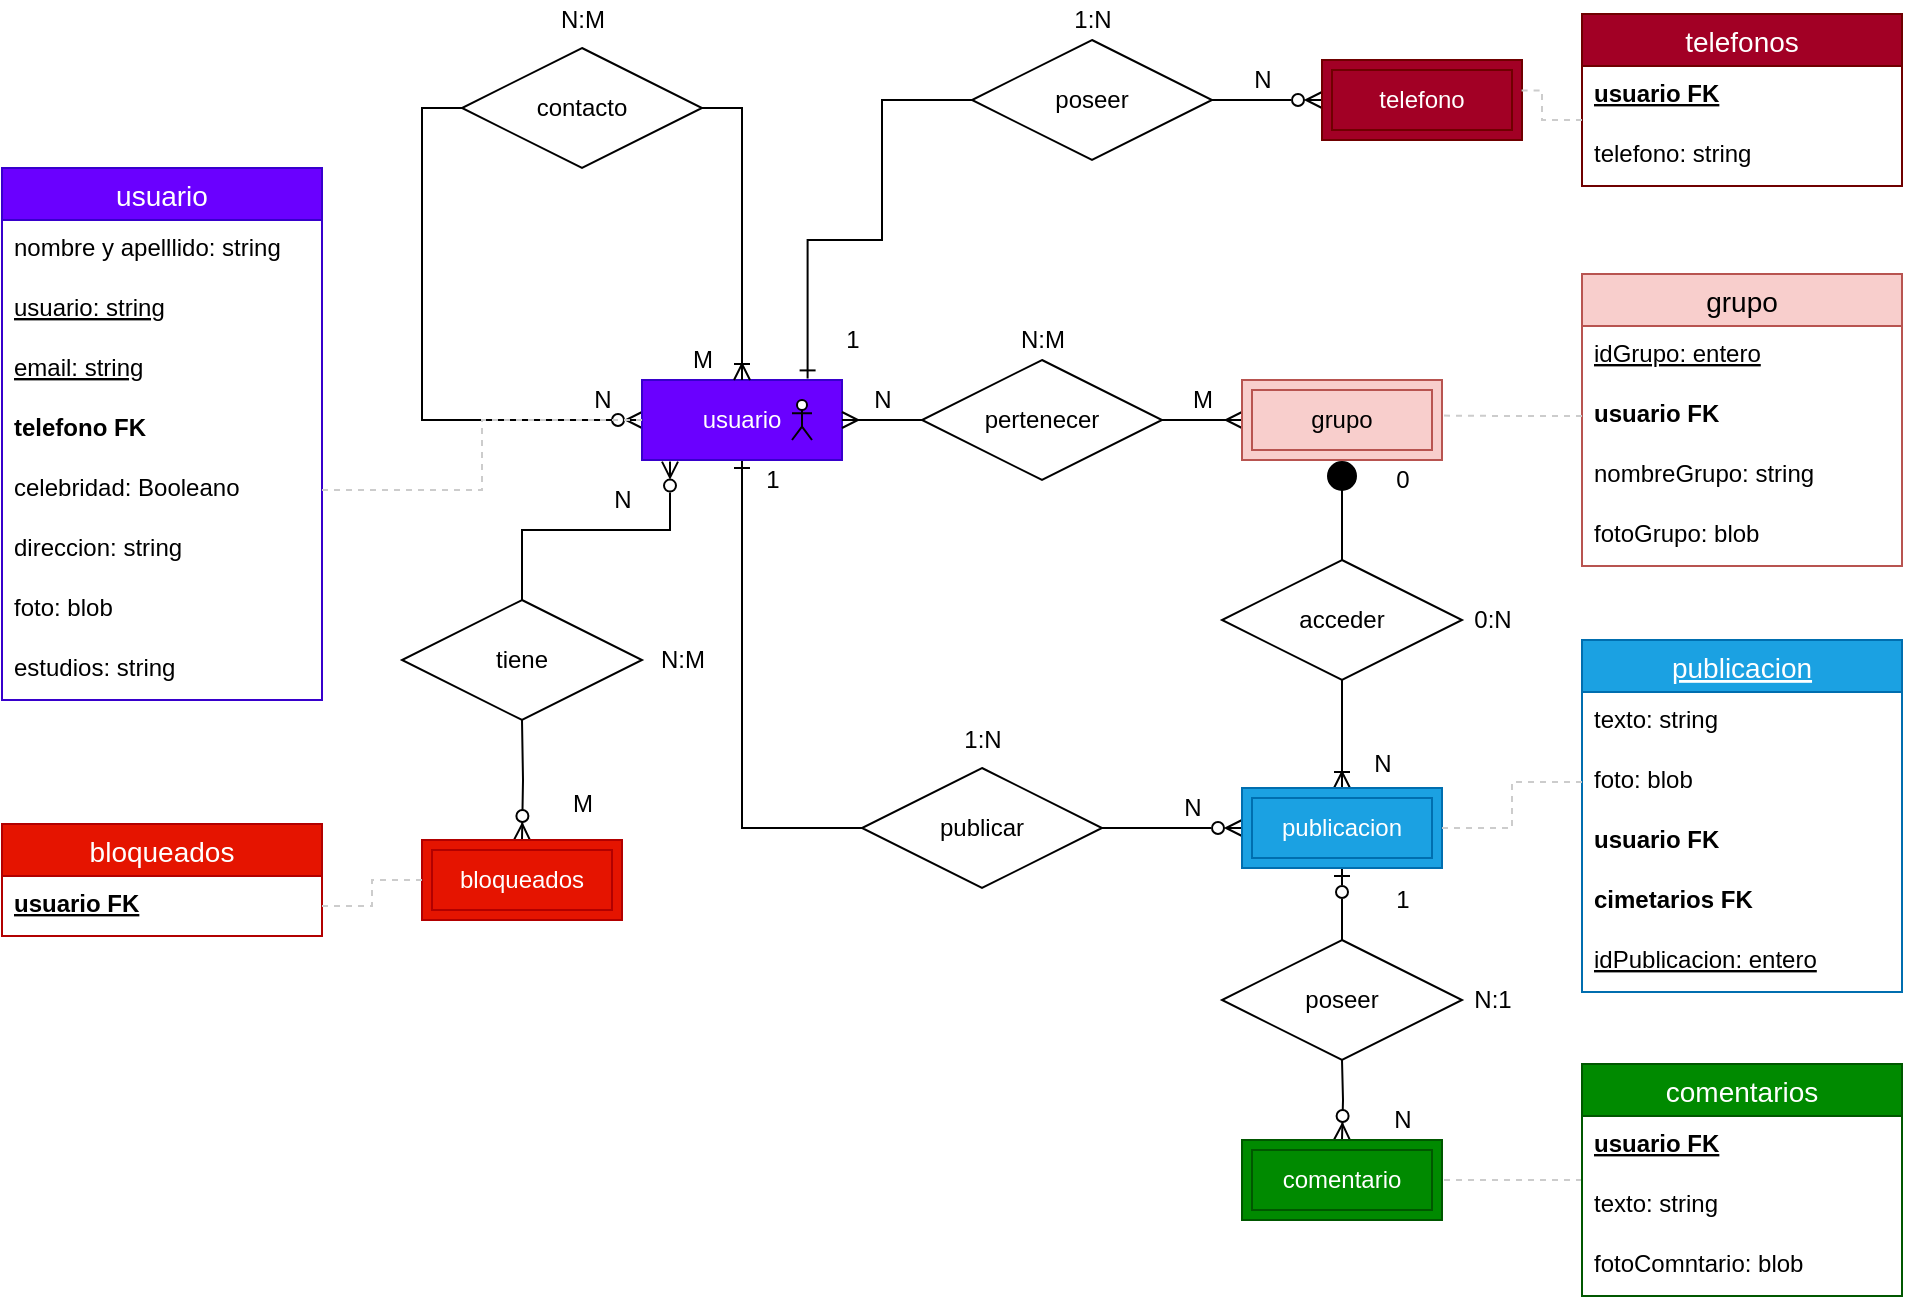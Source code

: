 <mxfile version="15.4.0" type="device"><diagram id="utExa6qjlhMPvV7G2bBK" name="Página-1"><mxGraphModel dx="1038" dy="647" grid="1" gridSize="10" guides="1" tooltips="1" connect="1" arrows="1" fold="1" page="1" pageScale="1" pageWidth="4681" pageHeight="3300" math="0" shadow="0"><root><mxCell id="0"/><mxCell id="1" parent="0"/><mxCell id="9ZTZVXuWBypK6radsxNT-4" style="edgeStyle=orthogonalEdgeStyle;rounded=0;orthogonalLoop=1;jettySize=auto;html=1;entryX=0;entryY=0.5;entryDx=0;entryDy=0;exitX=0;exitY=0.5;exitDx=0;exitDy=0;endArrow=none;endFill=0;startArrow=ERzeroToMany;startFill=1;" parent="1" source="9ZTZVXuWBypK6radsxNT-1" target="9ZTZVXuWBypK6radsxNT-2" edge="1"><mxGeometry relative="1" as="geometry"/></mxCell><mxCell id="9ZTZVXuWBypK6radsxNT-14" style="edgeStyle=orthogonalEdgeStyle;rounded=0;orthogonalLoop=1;jettySize=auto;html=1;entryX=0;entryY=0.5;entryDx=0;entryDy=0;endArrow=ERmany;endFill=0;startArrow=none;" parent="1" source="9ZTZVXuWBypK6radsxNT-13" edge="1"><mxGeometry relative="1" as="geometry"><mxPoint x="780" y="330" as="targetPoint"/></mxGeometry></mxCell><mxCell id="DDKw8yYFb16gfwCGhp_r-3" style="edgeStyle=orthogonalEdgeStyle;rounded=0;orthogonalLoop=1;jettySize=auto;html=1;entryX=0;entryY=0.5;entryDx=0;entryDy=0;endArrow=none;endFill=0;startArrow=ERone;startFill=0;" edge="1" parent="1" source="9ZTZVXuWBypK6radsxNT-1" target="9ZTZVXuWBypK6radsxNT-21"><mxGeometry relative="1" as="geometry"><Array as="points"><mxPoint x="530" y="534"/></Array></mxGeometry></mxCell><mxCell id="9ZTZVXuWBypK6radsxNT-1" value="usuario" style="whiteSpace=wrap;html=1;align=center;fillColor=#6a00ff;strokeColor=#3700CC;fontColor=#ffffff;" parent="1" vertex="1"><mxGeometry x="480" y="310" width="100" height="40" as="geometry"/></mxCell><mxCell id="9ZTZVXuWBypK6radsxNT-3" style="edgeStyle=orthogonalEdgeStyle;rounded=0;orthogonalLoop=1;jettySize=auto;html=1;entryX=0.5;entryY=0;entryDx=0;entryDy=0;endArrow=ERoneToMany;endFill=0;startArrow=none;startFill=0;" parent="1" source="9ZTZVXuWBypK6radsxNT-2" target="9ZTZVXuWBypK6radsxNT-1" edge="1"><mxGeometry relative="1" as="geometry"><Array as="points"><mxPoint x="530" y="174"/></Array></mxGeometry></mxCell><mxCell id="9ZTZVXuWBypK6radsxNT-2" value="contacto" style="shape=rhombus;perimeter=rhombusPerimeter;whiteSpace=wrap;html=1;align=center;" parent="1" vertex="1"><mxGeometry x="390" y="144" width="120" height="60" as="geometry"/></mxCell><mxCell id="DDKw8yYFb16gfwCGhp_r-10" style="edgeStyle=orthogonalEdgeStyle;rounded=0;orthogonalLoop=1;jettySize=auto;html=1;entryX=0.5;entryY=0;entryDx=0;entryDy=0;endArrow=ERoneToMany;endFill=0;startArrow=circle;startFill=1;" edge="1" parent="1"><mxGeometry relative="1" as="geometry"><mxPoint x="830" y="350" as="sourcePoint"/><mxPoint x="830" y="514" as="targetPoint"/></mxGeometry></mxCell><mxCell id="9ZTZVXuWBypK6radsxNT-13" value="pertenecer" style="shape=rhombus;perimeter=rhombusPerimeter;whiteSpace=wrap;html=1;align=center;" parent="1" vertex="1"><mxGeometry x="620" y="300" width="120" height="60" as="geometry"/></mxCell><mxCell id="9ZTZVXuWBypK6radsxNT-15" value="" style="edgeStyle=orthogonalEdgeStyle;rounded=0;orthogonalLoop=1;jettySize=auto;html=1;entryX=0;entryY=0.5;entryDx=0;entryDy=0;endArrow=none;endFill=0;startArrow=ERmany;startFill=0;" parent="1" source="9ZTZVXuWBypK6radsxNT-1" target="9ZTZVXuWBypK6radsxNT-13" edge="1"><mxGeometry relative="1" as="geometry"><mxPoint x="580" y="330" as="sourcePoint"/><mxPoint x="780" y="330" as="targetPoint"/></mxGeometry></mxCell><mxCell id="DDKw8yYFb16gfwCGhp_r-18" style="edgeStyle=orthogonalEdgeStyle;rounded=0;orthogonalLoop=1;jettySize=auto;html=1;entryX=0.14;entryY=1.02;entryDx=0;entryDy=0;entryPerimeter=0;startArrow=none;startFill=1;endArrow=ERzeroToMany;endFill=0;" edge="1" parent="1" source="DDKw8yYFb16gfwCGhp_r-19" target="9ZTZVXuWBypK6radsxNT-1"><mxGeometry relative="1" as="geometry"/></mxCell><mxCell id="DDKw8yYFb16gfwCGhp_r-4" style="edgeStyle=orthogonalEdgeStyle;rounded=0;orthogonalLoop=1;jettySize=auto;html=1;entryX=0;entryY=0.5;entryDx=0;entryDy=0;endArrow=ERzeroToMany;endFill=0;" edge="1" parent="1" source="9ZTZVXuWBypK6radsxNT-21"><mxGeometry relative="1" as="geometry"><mxPoint x="780" y="534" as="targetPoint"/></mxGeometry></mxCell><mxCell id="9ZTZVXuWBypK6radsxNT-21" value="publicar" style="shape=rhombus;perimeter=rhombusPerimeter;whiteSpace=wrap;html=1;align=center;" parent="1" vertex="1"><mxGeometry x="590" y="504" width="120" height="60" as="geometry"/></mxCell><mxCell id="DDKw8yYFb16gfwCGhp_r-9" value="acceder" style="shape=rhombus;perimeter=rhombusPerimeter;whiteSpace=wrap;html=1;align=center;" vertex="1" parent="1"><mxGeometry x="770" y="400" width="120" height="60" as="geometry"/></mxCell><mxCell id="DDKw8yYFb16gfwCGhp_r-14" style="edgeStyle=orthogonalEdgeStyle;rounded=0;orthogonalLoop=1;jettySize=auto;html=1;startArrow=none;startFill=0;endArrow=ERzeroToOne;endFill=0;entryX=0.5;entryY=1;entryDx=0;entryDy=0;" edge="1" parent="1" source="DDKw8yYFb16gfwCGhp_r-15"><mxGeometry relative="1" as="geometry"><mxPoint x="830" y="554" as="targetPoint"/></mxGeometry></mxCell><mxCell id="DDKw8yYFb16gfwCGhp_r-15" value="poseer" style="shape=rhombus;perimeter=rhombusPerimeter;whiteSpace=wrap;html=1;align=center;" vertex="1" parent="1"><mxGeometry x="770" y="590" width="120" height="60" as="geometry"/></mxCell><mxCell id="DDKw8yYFb16gfwCGhp_r-16" value="" style="edgeStyle=orthogonalEdgeStyle;rounded=0;orthogonalLoop=1;jettySize=auto;html=1;startArrow=ERzeroToMany;startFill=1;endArrow=none;endFill=0;entryX=0.5;entryY=1;entryDx=0;entryDy=0;" edge="1" parent="1" target="DDKw8yYFb16gfwCGhp_r-15"><mxGeometry relative="1" as="geometry"><mxPoint x="830" y="554" as="targetPoint"/><mxPoint x="830" y="690" as="sourcePoint"/></mxGeometry></mxCell><mxCell id="DDKw8yYFb16gfwCGhp_r-19" value="tiene" style="shape=rhombus;perimeter=rhombusPerimeter;whiteSpace=wrap;html=1;align=center;" vertex="1" parent="1"><mxGeometry x="360" y="420" width="120" height="60" as="geometry"/></mxCell><mxCell id="DDKw8yYFb16gfwCGhp_r-20" value="" style="edgeStyle=orthogonalEdgeStyle;rounded=0;orthogonalLoop=1;jettySize=auto;html=1;startArrow=ERzeroToMany;startFill=1;endArrow=none;endFill=0;entryX=0.5;entryY=1;entryDx=0;entryDy=0;" edge="1" parent="1" target="DDKw8yYFb16gfwCGhp_r-19"><mxGeometry relative="1" as="geometry"><mxPoint x="420" y="540" as="sourcePoint"/><mxPoint x="420" y="490" as="targetPoint"/></mxGeometry></mxCell><mxCell id="DDKw8yYFb16gfwCGhp_r-22" value="1:N" style="text;html=1;resizable=0;autosize=1;align=center;verticalAlign=middle;points=[];fillColor=none;strokeColor=none;rounded=0;" vertex="1" parent="1"><mxGeometry x="635" y="480" width="30" height="20" as="geometry"/></mxCell><mxCell id="DDKw8yYFb16gfwCGhp_r-23" value="1" style="text;html=1;resizable=0;autosize=1;align=center;verticalAlign=middle;points=[];fillColor=none;strokeColor=none;rounded=0;" vertex="1" parent="1"><mxGeometry x="535" y="350" width="20" height="20" as="geometry"/></mxCell><mxCell id="DDKw8yYFb16gfwCGhp_r-24" value="N" style="text;html=1;resizable=0;autosize=1;align=center;verticalAlign=middle;points=[];fillColor=none;strokeColor=none;rounded=0;" vertex="1" parent="1"><mxGeometry x="745" y="514" width="20" height="20" as="geometry"/></mxCell><mxCell id="DDKw8yYFb16gfwCGhp_r-25" value="N:M" style="text;html=1;resizable=0;autosize=1;align=center;verticalAlign=middle;points=[];fillColor=none;strokeColor=none;rounded=0;" vertex="1" parent="1"><mxGeometry x="660" y="280" width="40" height="20" as="geometry"/></mxCell><mxCell id="DDKw8yYFb16gfwCGhp_r-26" value="M" style="text;html=1;resizable=0;autosize=1;align=center;verticalAlign=middle;points=[];fillColor=none;strokeColor=none;rounded=0;" vertex="1" parent="1"><mxGeometry x="745" y="310" width="30" height="20" as="geometry"/></mxCell><mxCell id="DDKw8yYFb16gfwCGhp_r-27" value="N" style="text;html=1;resizable=0;autosize=1;align=center;verticalAlign=middle;points=[];fillColor=none;strokeColor=none;rounded=0;" vertex="1" parent="1"><mxGeometry x="590" y="310" width="20" height="20" as="geometry"/></mxCell><mxCell id="DDKw8yYFb16gfwCGhp_r-28" value="N:M" style="text;html=1;resizable=0;autosize=1;align=center;verticalAlign=middle;points=[];fillColor=none;strokeColor=none;rounded=0;" vertex="1" parent="1"><mxGeometry x="480" y="440" width="40" height="20" as="geometry"/></mxCell><mxCell id="DDKw8yYFb16gfwCGhp_r-44" value="usuario" style="swimlane;fontStyle=0;childLayout=stackLayout;horizontal=1;startSize=26;horizontalStack=0;resizeParent=1;resizeParentMax=0;resizeLast=0;collapsible=1;marginBottom=0;align=center;fontSize=14;fillColor=#6a00ff;strokeColor=#3700CC;fontColor=#ffffff;" vertex="1" parent="1"><mxGeometry x="160" y="204" width="160" height="266" as="geometry"/></mxCell><mxCell id="DDKw8yYFb16gfwCGhp_r-53" value="nombre y apelllido: string" style="text;strokeColor=none;fillColor=none;spacingLeft=4;spacingRight=4;overflow=hidden;rotatable=0;points=[[0,0.5],[1,0.5]];portConstraint=eastwest;fontSize=12;fontStyle=0" vertex="1" parent="DDKw8yYFb16gfwCGhp_r-44"><mxGeometry y="26" width="160" height="30" as="geometry"/></mxCell><mxCell id="DDKw8yYFb16gfwCGhp_r-48" value="usuario: string" style="text;strokeColor=none;fillColor=none;spacingLeft=4;spacingRight=4;overflow=hidden;rotatable=0;points=[[0,0.5],[1,0.5]];portConstraint=eastwest;fontSize=12;fontStyle=4" vertex="1" parent="DDKw8yYFb16gfwCGhp_r-44"><mxGeometry y="56" width="160" height="30" as="geometry"/></mxCell><mxCell id="DDKw8yYFb16gfwCGhp_r-45" value="email: string" style="text;strokeColor=none;fillColor=none;spacingLeft=4;spacingRight=4;overflow=hidden;rotatable=0;points=[[0,0.5],[1,0.5]];portConstraint=eastwest;fontSize=12;fontStyle=4" vertex="1" parent="DDKw8yYFb16gfwCGhp_r-44"><mxGeometry y="86" width="160" height="30" as="geometry"/></mxCell><mxCell id="DDKw8yYFb16gfwCGhp_r-47" value="telefono FK" style="text;strokeColor=none;fillColor=none;spacingLeft=4;spacingRight=4;overflow=hidden;rotatable=0;points=[[0,0.5],[1,0.5]];portConstraint=eastwest;fontSize=12;fontStyle=1" vertex="1" parent="DDKw8yYFb16gfwCGhp_r-44"><mxGeometry y="116" width="160" height="30" as="geometry"/></mxCell><mxCell id="DDKw8yYFb16gfwCGhp_r-46" value="celebridad: Booleano" style="text;strokeColor=none;fillColor=none;spacingLeft=4;spacingRight=4;overflow=hidden;rotatable=0;points=[[0,0.5],[1,0.5]];portConstraint=eastwest;fontSize=12;" vertex="1" parent="DDKw8yYFb16gfwCGhp_r-44"><mxGeometry y="146" width="160" height="30" as="geometry"/></mxCell><mxCell id="DDKw8yYFb16gfwCGhp_r-63" value="direccion: string" style="text;strokeColor=none;fillColor=none;spacingLeft=4;spacingRight=4;overflow=hidden;rotatable=0;points=[[0,0.5],[1,0.5]];portConstraint=eastwest;fontSize=12;" vertex="1" parent="DDKw8yYFb16gfwCGhp_r-44"><mxGeometry y="176" width="160" height="30" as="geometry"/></mxCell><mxCell id="DDKw8yYFb16gfwCGhp_r-64" value="foto: blob" style="text;strokeColor=none;fillColor=none;spacingLeft=4;spacingRight=4;overflow=hidden;rotatable=0;points=[[0,0.5],[1,0.5]];portConstraint=eastwest;fontSize=12;" vertex="1" parent="DDKw8yYFb16gfwCGhp_r-44"><mxGeometry y="206" width="160" height="30" as="geometry"/></mxCell><mxCell id="DDKw8yYFb16gfwCGhp_r-100" value="estudios: string" style="text;strokeColor=none;fillColor=none;spacingLeft=4;spacingRight=4;overflow=hidden;rotatable=0;points=[[0,0.5],[1,0.5]];portConstraint=eastwest;fontSize=12;" vertex="1" parent="DDKw8yYFb16gfwCGhp_r-44"><mxGeometry y="236" width="160" height="30" as="geometry"/></mxCell><mxCell id="DDKw8yYFb16gfwCGhp_r-49" value="" style="shape=umlActor;verticalLabelPosition=bottom;verticalAlign=top;html=1;outlineConnect=0;" vertex="1" parent="1"><mxGeometry x="555" y="320" width="10" height="20" as="geometry"/></mxCell><mxCell id="DDKw8yYFb16gfwCGhp_r-59" style="edgeStyle=orthogonalEdgeStyle;rounded=0;orthogonalLoop=1;jettySize=auto;html=1;entryX=0;entryY=0.5;entryDx=0;entryDy=0;startArrow=none;startFill=0;endArrow=ERzeroToMany;endFill=0;" edge="1" parent="1" source="DDKw8yYFb16gfwCGhp_r-58"><mxGeometry relative="1" as="geometry"><mxPoint x="820" y="170" as="targetPoint"/></mxGeometry></mxCell><mxCell id="DDKw8yYFb16gfwCGhp_r-60" style="edgeStyle=orthogonalEdgeStyle;rounded=0;orthogonalLoop=1;jettySize=auto;html=1;entryX=0.828;entryY=-0.02;entryDx=0;entryDy=0;entryPerimeter=0;startArrow=none;startFill=0;endArrow=ERone;endFill=0;" edge="1" parent="1" source="DDKw8yYFb16gfwCGhp_r-58" target="9ZTZVXuWBypK6radsxNT-1"><mxGeometry relative="1" as="geometry"><Array as="points"><mxPoint x="600" y="170"/><mxPoint x="600" y="240"/><mxPoint x="563" y="240"/></Array></mxGeometry></mxCell><mxCell id="DDKw8yYFb16gfwCGhp_r-58" value="poseer" style="shape=rhombus;perimeter=rhombusPerimeter;whiteSpace=wrap;html=1;align=center;" vertex="1" parent="1"><mxGeometry x="645" y="140" width="120" height="60" as="geometry"/></mxCell><mxCell id="DDKw8yYFb16gfwCGhp_r-65" value="publicacion" style="swimlane;fontStyle=4;childLayout=stackLayout;horizontal=1;startSize=26;horizontalStack=0;resizeParent=1;resizeParentMax=0;resizeLast=0;collapsible=1;marginBottom=0;align=center;fontSize=14;fillColor=#1ba1e2;strokeColor=#006EAF;fontColor=#ffffff;" vertex="1" parent="1"><mxGeometry x="950" y="440" width="160" height="176" as="geometry"/></mxCell><mxCell id="DDKw8yYFb16gfwCGhp_r-66" value="texto: string " style="text;strokeColor=none;fillColor=none;spacingLeft=4;spacingRight=4;overflow=hidden;rotatable=0;points=[[0,0.5],[1,0.5]];portConstraint=eastwest;fontSize=12;" vertex="1" parent="DDKw8yYFb16gfwCGhp_r-65"><mxGeometry y="26" width="160" height="30" as="geometry"/></mxCell><mxCell id="DDKw8yYFb16gfwCGhp_r-67" value="foto: blob" style="text;strokeColor=none;fillColor=none;spacingLeft=4;spacingRight=4;overflow=hidden;rotatable=0;points=[[0,0.5],[1,0.5]];portConstraint=eastwest;fontSize=12;" vertex="1" parent="DDKw8yYFb16gfwCGhp_r-65"><mxGeometry y="56" width="160" height="30" as="geometry"/></mxCell><mxCell id="DDKw8yYFb16gfwCGhp_r-69" value="usuario FK" style="text;strokeColor=none;fillColor=none;spacingLeft=4;spacingRight=4;overflow=hidden;rotatable=0;points=[[0,0.5],[1,0.5]];portConstraint=eastwest;fontSize=12;fontStyle=1" vertex="1" parent="DDKw8yYFb16gfwCGhp_r-65"><mxGeometry y="86" width="160" height="30" as="geometry"/></mxCell><mxCell id="DDKw8yYFb16gfwCGhp_r-70" value="cimetarios FK" style="text;strokeColor=none;fillColor=none;spacingLeft=4;spacingRight=4;overflow=hidden;rotatable=0;points=[[0,0.5],[1,0.5]];portConstraint=eastwest;fontSize=12;fontStyle=1" vertex="1" parent="DDKw8yYFb16gfwCGhp_r-65"><mxGeometry y="116" width="160" height="30" as="geometry"/></mxCell><mxCell id="DDKw8yYFb16gfwCGhp_r-71" value="idPublicacion: entero" style="text;strokeColor=none;fillColor=none;spacingLeft=4;spacingRight=4;overflow=hidden;rotatable=0;points=[[0,0.5],[1,0.5]];portConstraint=eastwest;fontSize=12;fontStyle=4" vertex="1" parent="DDKw8yYFb16gfwCGhp_r-65"><mxGeometry y="146" width="160" height="30" as="geometry"/></mxCell><mxCell id="DDKw8yYFb16gfwCGhp_r-72" value="bloqueados" style="swimlane;fontStyle=0;childLayout=stackLayout;horizontal=1;startSize=26;horizontalStack=0;resizeParent=1;resizeParentMax=0;resizeLast=0;collapsible=1;marginBottom=0;align=center;fontSize=14;fillColor=#e51400;strokeColor=#B20000;fontColor=#ffffff;" vertex="1" parent="1"><mxGeometry x="160" y="532" width="160" height="56" as="geometry"/></mxCell><mxCell id="DDKw8yYFb16gfwCGhp_r-73" value="usuario FK" style="text;strokeColor=none;fillColor=none;spacingLeft=4;spacingRight=4;overflow=hidden;rotatable=0;points=[[0,0.5],[1,0.5]];portConstraint=eastwest;fontSize=12;fontStyle=5" vertex="1" parent="DDKw8yYFb16gfwCGhp_r-72"><mxGeometry y="26" width="160" height="30" as="geometry"/></mxCell><mxCell id="DDKw8yYFb16gfwCGhp_r-77" value="telefonos" style="swimlane;fontStyle=0;childLayout=stackLayout;horizontal=1;startSize=26;horizontalStack=0;resizeParent=1;resizeParentMax=0;resizeLast=0;collapsible=1;marginBottom=0;align=center;fontSize=14;fillColor=#a20025;strokeColor=#6F0000;fontColor=#ffffff;" vertex="1" parent="1"><mxGeometry x="950" y="127" width="160" height="86" as="geometry"/></mxCell><mxCell id="DDKw8yYFb16gfwCGhp_r-78" value="usuario FK" style="text;strokeColor=none;fillColor=none;spacingLeft=4;spacingRight=4;overflow=hidden;rotatable=0;points=[[0,0.5],[1,0.5]];portConstraint=eastwest;fontSize=12;fontStyle=5" vertex="1" parent="DDKw8yYFb16gfwCGhp_r-77"><mxGeometry y="26" width="160" height="30" as="geometry"/></mxCell><mxCell id="DDKw8yYFb16gfwCGhp_r-79" value="telefono: string" style="text;strokeColor=none;fillColor=none;spacingLeft=4;spacingRight=4;overflow=hidden;rotatable=0;points=[[0,0.5],[1,0.5]];portConstraint=eastwest;fontSize=12;fontStyle=0" vertex="1" parent="DDKw8yYFb16gfwCGhp_r-77"><mxGeometry y="56" width="160" height="30" as="geometry"/></mxCell><mxCell id="DDKw8yYFb16gfwCGhp_r-80" value="telefono" style="shape=ext;margin=3;double=1;whiteSpace=wrap;html=1;align=center;fillColor=#a20025;strokeColor=#6F0000;fontColor=#ffffff;" vertex="1" parent="1"><mxGeometry x="820" y="150" width="100" height="40" as="geometry"/></mxCell><mxCell id="DDKw8yYFb16gfwCGhp_r-81" value="bloqueados" style="shape=ext;margin=3;double=1;whiteSpace=wrap;html=1;align=center;fillColor=#e51400;strokeColor=#B20000;fontColor=#ffffff;" vertex="1" parent="1"><mxGeometry x="370" y="540" width="100" height="40" as="geometry"/></mxCell><mxCell id="DDKw8yYFb16gfwCGhp_r-82" value="publicacion" style="shape=ext;margin=3;double=1;whiteSpace=wrap;html=1;align=center;fillColor=#1ba1e2;strokeColor=#006EAF;fontColor=#ffffff;" vertex="1" parent="1"><mxGeometry x="780" y="514" width="100" height="40" as="geometry"/></mxCell><mxCell id="DDKw8yYFb16gfwCGhp_r-83" value="grupo" style="swimlane;fontStyle=0;childLayout=stackLayout;horizontal=1;startSize=26;horizontalStack=0;resizeParent=1;resizeParentMax=0;resizeLast=0;collapsible=1;marginBottom=0;align=center;fontSize=14;fillColor=#f8cecc;strokeColor=#b85450;" vertex="1" parent="1"><mxGeometry x="950" y="257" width="160" height="146" as="geometry"/></mxCell><mxCell id="DDKw8yYFb16gfwCGhp_r-85" value="idGrupo: entero" style="text;strokeColor=none;fillColor=none;spacingLeft=4;spacingRight=4;overflow=hidden;rotatable=0;points=[[0,0.5],[1,0.5]];portConstraint=eastwest;fontSize=12;fontStyle=4" vertex="1" parent="DDKw8yYFb16gfwCGhp_r-83"><mxGeometry y="26" width="160" height="30" as="geometry"/></mxCell><mxCell id="DDKw8yYFb16gfwCGhp_r-86" value="usuario FK" style="text;strokeColor=none;fillColor=none;spacingLeft=4;spacingRight=4;overflow=hidden;rotatable=0;points=[[0,0.5],[1,0.5]];portConstraint=eastwest;fontSize=12;fontStyle=1" vertex="1" parent="DDKw8yYFb16gfwCGhp_r-83"><mxGeometry y="56" width="160" height="30" as="geometry"/></mxCell><mxCell id="DDKw8yYFb16gfwCGhp_r-87" value="nombreGrupo: string" style="text;strokeColor=none;fillColor=none;spacingLeft=4;spacingRight=4;overflow=hidden;rotatable=0;points=[[0,0.5],[1,0.5]];portConstraint=eastwest;fontSize=12;fontStyle=0" vertex="1" parent="DDKw8yYFb16gfwCGhp_r-83"><mxGeometry y="86" width="160" height="30" as="geometry"/></mxCell><mxCell id="DDKw8yYFb16gfwCGhp_r-88" value="fotoGrupo: blob" style="text;strokeColor=none;fillColor=none;spacingLeft=4;spacingRight=4;overflow=hidden;rotatable=0;points=[[0,0.5],[1,0.5]];portConstraint=eastwest;fontSize=12;fontStyle=0" vertex="1" parent="DDKw8yYFb16gfwCGhp_r-83"><mxGeometry y="116" width="160" height="30" as="geometry"/></mxCell><mxCell id="DDKw8yYFb16gfwCGhp_r-101" style="edgeStyle=orthogonalEdgeStyle;rounded=0;orthogonalLoop=1;jettySize=auto;html=1;entryX=1;entryY=0.5;entryDx=0;entryDy=0;startArrow=none;startFill=0;endArrow=none;endFill=0;dashed=1;fillColor=#eeeeee;strokeColor=#CCCCCC;" edge="1" parent="1" source="DDKw8yYFb16gfwCGhp_r-94" target="DDKw8yYFb16gfwCGhp_r-99"><mxGeometry relative="1" as="geometry"/></mxCell><mxCell id="DDKw8yYFb16gfwCGhp_r-94" value="comentarios" style="swimlane;fontStyle=0;childLayout=stackLayout;horizontal=1;startSize=26;horizontalStack=0;resizeParent=1;resizeParentMax=0;resizeLast=0;collapsible=1;marginBottom=0;align=center;fontSize=14;fillColor=#008a00;strokeColor=#005700;fontColor=#ffffff;" vertex="1" parent="1"><mxGeometry x="950" y="652" width="160" height="116" as="geometry"/></mxCell><mxCell id="DDKw8yYFb16gfwCGhp_r-95" value="usuario FK" style="text;strokeColor=none;fillColor=none;spacingLeft=4;spacingRight=4;overflow=hidden;rotatable=0;points=[[0,0.5],[1,0.5]];portConstraint=eastwest;fontSize=12;fontStyle=5" vertex="1" parent="DDKw8yYFb16gfwCGhp_r-94"><mxGeometry y="26" width="160" height="30" as="geometry"/></mxCell><mxCell id="DDKw8yYFb16gfwCGhp_r-96" value="texto: string" style="text;strokeColor=none;fillColor=none;spacingLeft=4;spacingRight=4;overflow=hidden;rotatable=0;points=[[0,0.5],[1,0.5]];portConstraint=eastwest;fontSize=12;fontStyle=0" vertex="1" parent="DDKw8yYFb16gfwCGhp_r-94"><mxGeometry y="56" width="160" height="30" as="geometry"/></mxCell><mxCell id="DDKw8yYFb16gfwCGhp_r-97" value="fotoComntario: blob" style="text;strokeColor=none;fillColor=none;spacingLeft=4;spacingRight=4;overflow=hidden;rotatable=0;points=[[0,0.5],[1,0.5]];portConstraint=eastwest;fontSize=12;fontStyle=0" vertex="1" parent="DDKw8yYFb16gfwCGhp_r-94"><mxGeometry y="86" width="160" height="30" as="geometry"/></mxCell><mxCell id="DDKw8yYFb16gfwCGhp_r-98" value="grupo" style="shape=ext;margin=3;double=1;whiteSpace=wrap;html=1;align=center;fillColor=#f8cecc;strokeColor=#b85450;" vertex="1" parent="1"><mxGeometry x="780" y="310" width="100" height="40" as="geometry"/></mxCell><mxCell id="DDKw8yYFb16gfwCGhp_r-99" value="comentario" style="shape=ext;margin=3;double=1;whiteSpace=wrap;html=1;align=center;fillColor=#008a00;strokeColor=#005700;fontColor=#ffffff;" vertex="1" parent="1"><mxGeometry x="780" y="690" width="100" height="40" as="geometry"/></mxCell><mxCell id="DDKw8yYFb16gfwCGhp_r-102" style="edgeStyle=orthogonalEdgeStyle;rounded=0;orthogonalLoop=1;jettySize=auto;html=1;entryX=1;entryY=0.5;entryDx=0;entryDy=0;dashed=1;startArrow=none;startFill=0;endArrow=none;endFill=0;fillColor=#eeeeee;strokeColor=#CCCCCC;" edge="1" parent="1" source="DDKw8yYFb16gfwCGhp_r-67" target="DDKw8yYFb16gfwCGhp_r-82"><mxGeometry relative="1" as="geometry"/></mxCell><mxCell id="DDKw8yYFb16gfwCGhp_r-103" style="edgeStyle=orthogonalEdgeStyle;rounded=0;orthogonalLoop=1;jettySize=auto;html=1;entryX=0.999;entryY=0.445;entryDx=0;entryDy=0;dashed=1;startArrow=none;startFill=0;endArrow=none;endFill=0;entryPerimeter=0;fillColor=#eeeeee;strokeColor=#CCCCCC;" edge="1" parent="1" source="DDKw8yYFb16gfwCGhp_r-86" target="DDKw8yYFb16gfwCGhp_r-98"><mxGeometry relative="1" as="geometry"/></mxCell><mxCell id="DDKw8yYFb16gfwCGhp_r-106" style="edgeStyle=orthogonalEdgeStyle;rounded=0;orthogonalLoop=1;jettySize=auto;html=1;entryX=0.993;entryY=0.381;entryDx=0;entryDy=0;entryPerimeter=0;dashed=1;startArrow=none;startFill=0;endArrow=none;endFill=0;strokeColor=#CCCCCC;" edge="1" parent="1" source="DDKw8yYFb16gfwCGhp_r-78" target="DDKw8yYFb16gfwCGhp_r-80"><mxGeometry relative="1" as="geometry"><Array as="points"><mxPoint x="930" y="180"/><mxPoint x="930" y="165"/></Array></mxGeometry></mxCell><mxCell id="DDKw8yYFb16gfwCGhp_r-107" style="edgeStyle=orthogonalEdgeStyle;rounded=0;orthogonalLoop=1;jettySize=auto;html=1;dashed=1;startArrow=none;startFill=0;endArrow=none;endFill=0;strokeColor=#CCCCCC;" edge="1" parent="1" source="DDKw8yYFb16gfwCGhp_r-46" target="9ZTZVXuWBypK6radsxNT-1"><mxGeometry relative="1" as="geometry"/></mxCell><mxCell id="DDKw8yYFb16gfwCGhp_r-108" style="edgeStyle=orthogonalEdgeStyle;rounded=0;orthogonalLoop=1;jettySize=auto;html=1;dashed=1;startArrow=none;startFill=0;endArrow=none;endFill=0;strokeColor=#CCCCCC;" edge="1" parent="1" source="DDKw8yYFb16gfwCGhp_r-73" target="DDKw8yYFb16gfwCGhp_r-81"><mxGeometry relative="1" as="geometry"/></mxCell><mxCell id="DDKw8yYFb16gfwCGhp_r-110" value="1:N" style="text;html=1;resizable=0;autosize=1;align=center;verticalAlign=middle;points=[];fillColor=none;strokeColor=none;rounded=0;" vertex="1" parent="1"><mxGeometry x="690" y="120" width="30" height="20" as="geometry"/></mxCell><mxCell id="DDKw8yYFb16gfwCGhp_r-111" value="N" style="text;html=1;resizable=0;autosize=1;align=center;verticalAlign=middle;points=[];fillColor=none;strokeColor=none;rounded=0;" vertex="1" parent="1"><mxGeometry x="780" y="150" width="20" height="20" as="geometry"/></mxCell><mxCell id="DDKw8yYFb16gfwCGhp_r-112" value="1" style="text;html=1;resizable=0;autosize=1;align=center;verticalAlign=middle;points=[];fillColor=none;strokeColor=none;rounded=0;" vertex="1" parent="1"><mxGeometry x="575" y="280" width="20" height="20" as="geometry"/></mxCell><mxCell id="DDKw8yYFb16gfwCGhp_r-113" value="N" style="text;html=1;resizable=0;autosize=1;align=center;verticalAlign=middle;points=[];fillColor=none;strokeColor=none;rounded=0;" vertex="1" parent="1"><mxGeometry x="460" y="360" width="20" height="20" as="geometry"/></mxCell><mxCell id="DDKw8yYFb16gfwCGhp_r-114" value="M" style="text;html=1;resizable=0;autosize=1;align=center;verticalAlign=middle;points=[];fillColor=none;strokeColor=none;rounded=0;" vertex="1" parent="1"><mxGeometry x="435" y="512" width="30" height="20" as="geometry"/></mxCell><mxCell id="DDKw8yYFb16gfwCGhp_r-115" value="N:1" style="text;html=1;resizable=0;autosize=1;align=center;verticalAlign=middle;points=[];fillColor=none;strokeColor=none;rounded=0;" vertex="1" parent="1"><mxGeometry x="890" y="610" width="30" height="20" as="geometry"/></mxCell><mxCell id="DDKw8yYFb16gfwCGhp_r-116" value="N" style="text;html=1;resizable=0;autosize=1;align=center;verticalAlign=middle;points=[];fillColor=none;strokeColor=none;rounded=0;" vertex="1" parent="1"><mxGeometry x="850" y="670" width="20" height="20" as="geometry"/></mxCell><mxCell id="DDKw8yYFb16gfwCGhp_r-117" value="1" style="text;html=1;resizable=0;autosize=1;align=center;verticalAlign=middle;points=[];fillColor=none;strokeColor=none;rounded=0;" vertex="1" parent="1"><mxGeometry x="850" y="560" width="20" height="20" as="geometry"/></mxCell><mxCell id="DDKw8yYFb16gfwCGhp_r-118" value="N:M" style="text;html=1;resizable=0;autosize=1;align=center;verticalAlign=middle;points=[];fillColor=none;strokeColor=none;rounded=0;" vertex="1" parent="1"><mxGeometry x="430" y="120" width="40" height="20" as="geometry"/></mxCell><mxCell id="DDKw8yYFb16gfwCGhp_r-119" value="M" style="text;html=1;resizable=0;autosize=1;align=center;verticalAlign=middle;points=[];fillColor=none;strokeColor=none;rounded=0;" vertex="1" parent="1"><mxGeometry x="495" y="290" width="30" height="20" as="geometry"/></mxCell><mxCell id="DDKw8yYFb16gfwCGhp_r-120" value="N" style="text;html=1;resizable=0;autosize=1;align=center;verticalAlign=middle;points=[];fillColor=none;strokeColor=none;rounded=0;" vertex="1" parent="1"><mxGeometry x="450" y="310" width="20" height="20" as="geometry"/></mxCell><mxCell id="DDKw8yYFb16gfwCGhp_r-121" value="0:N" style="text;html=1;resizable=0;autosize=1;align=center;verticalAlign=middle;points=[];fillColor=none;strokeColor=none;rounded=0;" vertex="1" parent="1"><mxGeometry x="890" y="420" width="30" height="20" as="geometry"/></mxCell><mxCell id="DDKw8yYFb16gfwCGhp_r-122" value="0" style="text;html=1;resizable=0;autosize=1;align=center;verticalAlign=middle;points=[];fillColor=none;strokeColor=none;rounded=0;" vertex="1" parent="1"><mxGeometry x="850" y="350" width="20" height="20" as="geometry"/></mxCell><mxCell id="DDKw8yYFb16gfwCGhp_r-123" value="N" style="text;html=1;resizable=0;autosize=1;align=center;verticalAlign=middle;points=[];fillColor=none;strokeColor=none;rounded=0;" vertex="1" parent="1"><mxGeometry x="840" y="492" width="20" height="20" as="geometry"/></mxCell></root></mxGraphModel></diagram></mxfile>